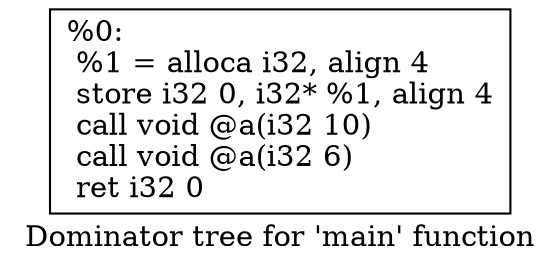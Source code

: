digraph "Dominator tree for 'main' function" {
	label="Dominator tree for 'main' function";

	Node0x1f53360 [shape=record,label="{%0:\l  %1 = alloca i32, align 4\l  store i32 0, i32* %1, align 4\l  call void @a(i32 10)\l  call void @a(i32 6)\l  ret i32 0\l}"];
}
